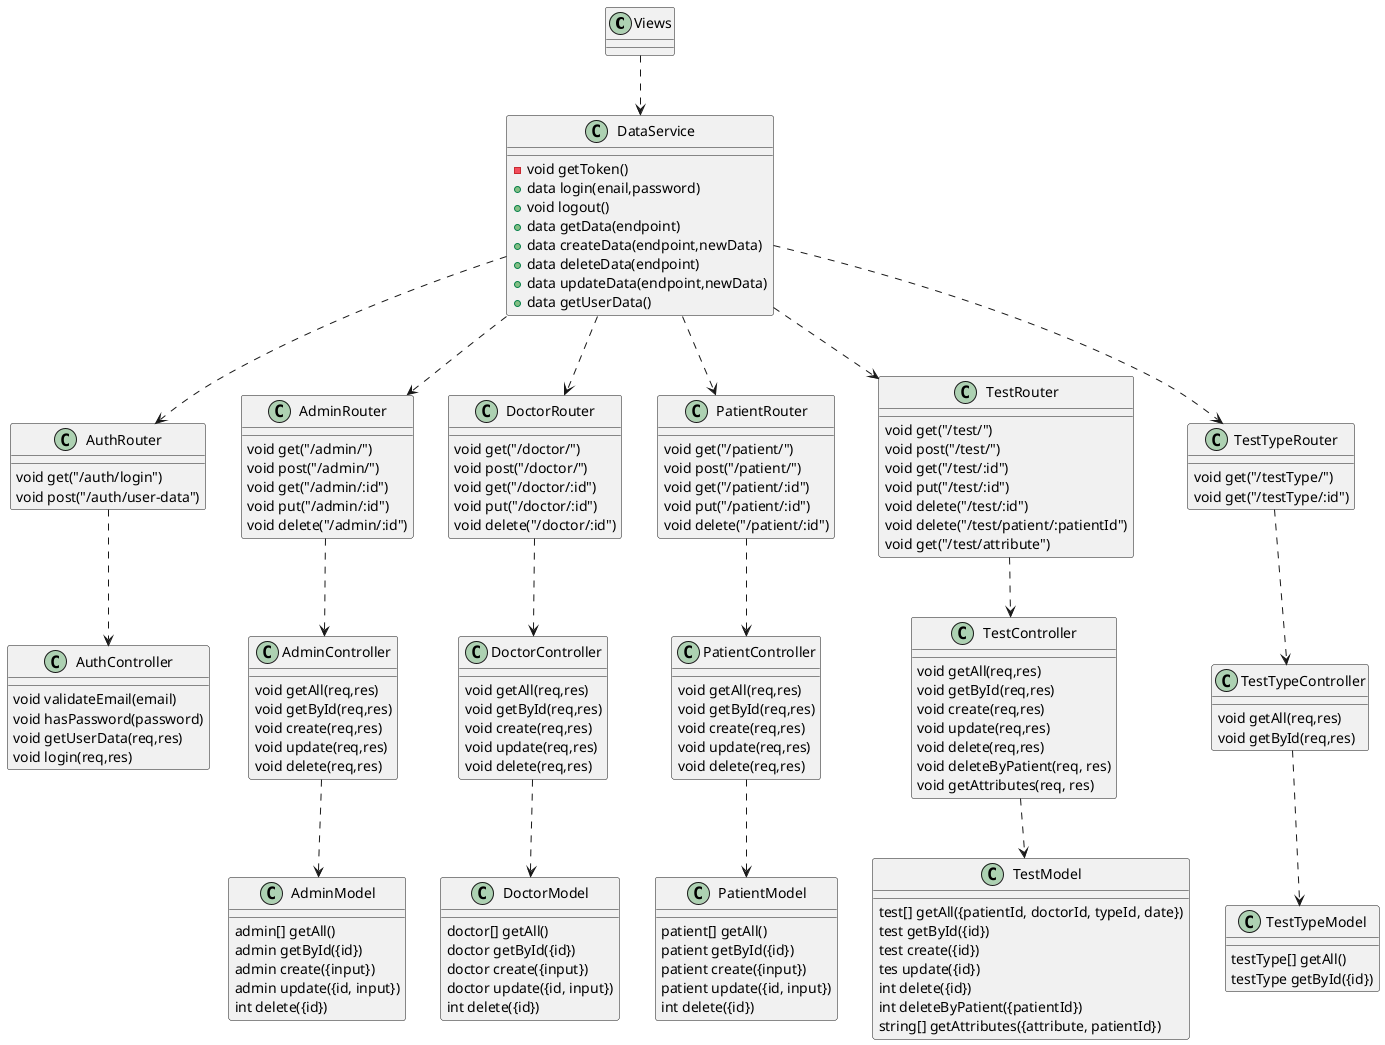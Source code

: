 @startuml

Views ..> DataService

DataService ..> AuthRouter
DataService ..> AdminRouter
DataService ..> DoctorRouter
DataService ..> PatientRouter
DataService ..> TestRouter
DataService ..> TestTypeRouter

AuthRouter ..> AuthController
AdminRouter ..> AdminController
DoctorRouter ..> DoctorController
PatientRouter ..> PatientController
TestRouter ..> TestController
TestTypeRouter ..> TestTypeController

AdminController ..> AdminModel
DoctorController ..> DoctorModel
PatientController ..> PatientModel
TestController ..> TestModel
TestTypeController ..> TestTypeModel

class DataService {
    -void getToken()
    +data login(enail,password)
    +void logout()
    +data getData(endpoint)
    +data createData(endpoint,newData) 
    +data deleteData(endpoint) 
    +data updateData(endpoint,newData) 
    +data getUserData() 
}

class AuthRouter {
    void get("/auth/login")
    void post("/auth/user-data")
}

class AdminRouter {
    void get("/admin/")
    void post("/admin/")
    void get("/admin/:id")
    void put("/admin/:id")
    void delete("/admin/:id")
}

class DoctorRouter {
    void get("/doctor/")
    void post("/doctor/")
    void get("/doctor/:id")
    void put("/doctor/:id")
    void delete("/doctor/:id")
}

class PatientRouter {
    void get("/patient/")
    void post("/patient/")
    void get("/patient/:id")
    void put("/patient/:id")
    void delete("/patient/:id")
}

class TestRouter {
    void get("/test/")
    void post("/test/")
    void get("/test/:id")
    void put("/test/:id")
    void delete("/test/:id")
    void delete("/test/patient/:patientId")
    void get("/test/attribute")
}

class TestTypeRouter {
    void get("/testType/")
    void get("/testType/:id")
}


class AuthController {
    void validateEmail(email)
    void hasPassword(password)
    void getUserData(req,res)
    void login(req,res)
}

class AdminController {
    void getAll(req,res)
    void getById(req,res)
    void create(req,res)
    void update(req,res)
    void delete(req,res)
}

class DoctorController {
    void getAll(req,res)
    void getById(req,res)
    void create(req,res)
    void update(req,res)
    void delete(req,res)
}

class PatientController {
    void getAll(req,res)
    void getById(req,res)
    void create(req,res)
    void update(req,res)
    void delete(req,res)
}

class TestController {
    void getAll(req,res)
    void getById(req,res)
    void create(req,res)
    void update(req,res)
    void delete(req,res)
    void deleteByPatient(req, res)
    void getAttributes(req, res)
}

class TestTypeController {
    void getAll(req,res)
    void getById(req,res)
}

class AdminModel {
    admin[] getAll()
    admin getById({id})
    admin create({input})
    admin update({id, input})
    int delete({id})
}

class DoctorModel {
    doctor[] getAll()
    doctor getById({id})
    doctor create({input})
    doctor update({id, input})
    int delete({id})
}

class PatientModel {
    patient[] getAll()
    patient getById({id})
    patient create({input})
    patient update({id, input})
    int delete({id})
}

class TestModel {
    test[] getAll({patientId, doctorId, typeId, date})
    test getById({id})
    test create({id})
    tes update({id})
    int delete({id})
    int deleteByPatient({patientId})
    string[] getAttributes({attribute, patientId})
}

class TestTypeModel {
    testType[] getAll()
    testType getById({id})
}

@enduml